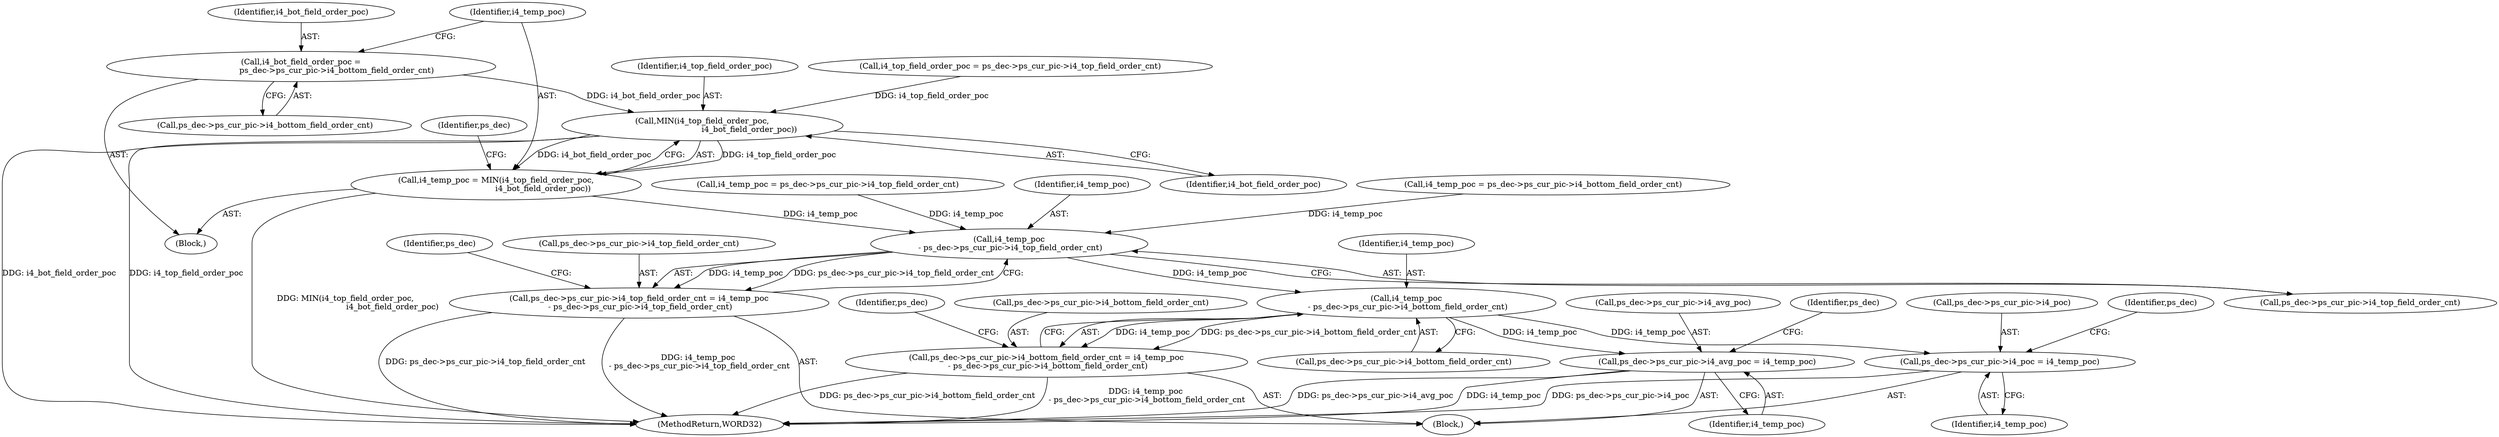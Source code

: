 digraph "0_Android_0b23c81c3dd9ec38f7e6806a3955fed1925541a0_2@pointer" {
"1001321" [label="(Call,i4_bot_field_order_poc =\n                            ps_dec->ps_cur_pic->i4_bottom_field_order_cnt)"];
"1001330" [label="(Call,MIN(i4_top_field_order_poc,\n                                     i4_bot_field_order_poc))"];
"1001328" [label="(Call,i4_temp_poc = MIN(i4_top_field_order_poc,\n                                     i4_bot_field_order_poc))"];
"1001360" [label="(Call,i4_temp_poc\n - ps_dec->ps_cur_pic->i4_top_field_order_cnt)"];
"1001354" [label="(Call,ps_dec->ps_cur_pic->i4_top_field_order_cnt = i4_temp_poc\n - ps_dec->ps_cur_pic->i4_top_field_order_cnt)"];
"1001373" [label="(Call,i4_temp_poc\n - ps_dec->ps_cur_pic->i4_bottom_field_order_cnt)"];
"1001367" [label="(Call,ps_dec->ps_cur_pic->i4_bottom_field_order_cnt = i4_temp_poc\n - ps_dec->ps_cur_pic->i4_bottom_field_order_cnt)"];
"1001380" [label="(Call,ps_dec->ps_cur_pic->i4_poc = i4_temp_poc)"];
"1001387" [label="(Call,ps_dec->ps_cur_pic->i4_avg_poc = i4_temp_poc)"];
"1002589" [label="(MethodReturn,WORD32)"];
"1001330" [label="(Call,MIN(i4_top_field_order_poc,\n                                     i4_bot_field_order_poc))"];
"1001355" [label="(Call,ps_dec->ps_cur_pic->i4_top_field_order_cnt)"];
"1001323" [label="(Call,ps_dec->ps_cur_pic->i4_bottom_field_order_cnt)"];
"1001313" [label="(Block,)"];
"1001329" [label="(Identifier,i4_temp_poc)"];
"1001322" [label="(Identifier,i4_bot_field_order_poc)"];
"1001362" [label="(Call,ps_dec->ps_cur_pic->i4_top_field_order_cnt)"];
"1001339" [label="(Call,i4_temp_poc = ps_dec->ps_cur_pic->i4_top_field_order_cnt)"];
"1001380" [label="(Call,ps_dec->ps_cur_pic->i4_poc = i4_temp_poc)"];
"1001304" [label="(Block,)"];
"1001390" [label="(Identifier,ps_dec)"];
"1001321" [label="(Call,i4_bot_field_order_poc =\n                            ps_dec->ps_cur_pic->i4_bottom_field_order_cnt)"];
"1001361" [label="(Identifier,i4_temp_poc)"];
"1001357" [label="(Identifier,ps_dec)"];
"1001396" [label="(Identifier,ps_dec)"];
"1001373" [label="(Call,i4_temp_poc\n - ps_dec->ps_cur_pic->i4_bottom_field_order_cnt)"];
"1001314" [label="(Call,i4_top_field_order_poc = ps_dec->ps_cur_pic->i4_top_field_order_cnt)"];
"1001381" [label="(Call,ps_dec->ps_cur_pic->i4_poc)"];
"1001332" [label="(Identifier,i4_bot_field_order_poc)"];
"1001388" [label="(Call,ps_dec->ps_cur_pic->i4_avg_poc)"];
"1001328" [label="(Call,i4_temp_poc = MIN(i4_top_field_order_poc,\n                                     i4_bot_field_order_poc))"];
"1001383" [label="(Identifier,ps_dec)"];
"1001347" [label="(Call,i4_temp_poc = ps_dec->ps_cur_pic->i4_bottom_field_order_cnt)"];
"1001360" [label="(Call,i4_temp_poc\n - ps_dec->ps_cur_pic->i4_top_field_order_cnt)"];
"1001370" [label="(Identifier,ps_dec)"];
"1001386" [label="(Identifier,i4_temp_poc)"];
"1001375" [label="(Call,ps_dec->ps_cur_pic->i4_bottom_field_order_cnt)"];
"1001374" [label="(Identifier,i4_temp_poc)"];
"1001368" [label="(Call,ps_dec->ps_cur_pic->i4_bottom_field_order_cnt)"];
"1001331" [label="(Identifier,i4_top_field_order_poc)"];
"1001354" [label="(Call,ps_dec->ps_cur_pic->i4_top_field_order_cnt = i4_temp_poc\n - ps_dec->ps_cur_pic->i4_top_field_order_cnt)"];
"1001367" [label="(Call,ps_dec->ps_cur_pic->i4_bottom_field_order_cnt = i4_temp_poc\n - ps_dec->ps_cur_pic->i4_bottom_field_order_cnt)"];
"1001393" [label="(Identifier,i4_temp_poc)"];
"1001387" [label="(Call,ps_dec->ps_cur_pic->i4_avg_poc = i4_temp_poc)"];
"1001321" -> "1001313"  [label="AST: "];
"1001321" -> "1001323"  [label="CFG: "];
"1001322" -> "1001321"  [label="AST: "];
"1001323" -> "1001321"  [label="AST: "];
"1001329" -> "1001321"  [label="CFG: "];
"1001321" -> "1001330"  [label="DDG: i4_bot_field_order_poc"];
"1001330" -> "1001328"  [label="AST: "];
"1001330" -> "1001332"  [label="CFG: "];
"1001331" -> "1001330"  [label="AST: "];
"1001332" -> "1001330"  [label="AST: "];
"1001328" -> "1001330"  [label="CFG: "];
"1001330" -> "1002589"  [label="DDG: i4_bot_field_order_poc"];
"1001330" -> "1002589"  [label="DDG: i4_top_field_order_poc"];
"1001330" -> "1001328"  [label="DDG: i4_top_field_order_poc"];
"1001330" -> "1001328"  [label="DDG: i4_bot_field_order_poc"];
"1001314" -> "1001330"  [label="DDG: i4_top_field_order_poc"];
"1001328" -> "1001313"  [label="AST: "];
"1001329" -> "1001328"  [label="AST: "];
"1001357" -> "1001328"  [label="CFG: "];
"1001328" -> "1002589"  [label="DDG: MIN(i4_top_field_order_poc,\n                                     i4_bot_field_order_poc)"];
"1001328" -> "1001360"  [label="DDG: i4_temp_poc"];
"1001360" -> "1001354"  [label="AST: "];
"1001360" -> "1001362"  [label="CFG: "];
"1001361" -> "1001360"  [label="AST: "];
"1001362" -> "1001360"  [label="AST: "];
"1001354" -> "1001360"  [label="CFG: "];
"1001360" -> "1001354"  [label="DDG: i4_temp_poc"];
"1001360" -> "1001354"  [label="DDG: ps_dec->ps_cur_pic->i4_top_field_order_cnt"];
"1001347" -> "1001360"  [label="DDG: i4_temp_poc"];
"1001339" -> "1001360"  [label="DDG: i4_temp_poc"];
"1001360" -> "1001373"  [label="DDG: i4_temp_poc"];
"1001354" -> "1001304"  [label="AST: "];
"1001355" -> "1001354"  [label="AST: "];
"1001370" -> "1001354"  [label="CFG: "];
"1001354" -> "1002589"  [label="DDG: ps_dec->ps_cur_pic->i4_top_field_order_cnt"];
"1001354" -> "1002589"  [label="DDG: i4_temp_poc\n - ps_dec->ps_cur_pic->i4_top_field_order_cnt"];
"1001373" -> "1001367"  [label="AST: "];
"1001373" -> "1001375"  [label="CFG: "];
"1001374" -> "1001373"  [label="AST: "];
"1001375" -> "1001373"  [label="AST: "];
"1001367" -> "1001373"  [label="CFG: "];
"1001373" -> "1001367"  [label="DDG: i4_temp_poc"];
"1001373" -> "1001367"  [label="DDG: ps_dec->ps_cur_pic->i4_bottom_field_order_cnt"];
"1001373" -> "1001380"  [label="DDG: i4_temp_poc"];
"1001373" -> "1001387"  [label="DDG: i4_temp_poc"];
"1001367" -> "1001304"  [label="AST: "];
"1001368" -> "1001367"  [label="AST: "];
"1001383" -> "1001367"  [label="CFG: "];
"1001367" -> "1002589"  [label="DDG: i4_temp_poc\n - ps_dec->ps_cur_pic->i4_bottom_field_order_cnt"];
"1001367" -> "1002589"  [label="DDG: ps_dec->ps_cur_pic->i4_bottom_field_order_cnt"];
"1001380" -> "1001304"  [label="AST: "];
"1001380" -> "1001386"  [label="CFG: "];
"1001381" -> "1001380"  [label="AST: "];
"1001386" -> "1001380"  [label="AST: "];
"1001390" -> "1001380"  [label="CFG: "];
"1001380" -> "1002589"  [label="DDG: ps_dec->ps_cur_pic->i4_poc"];
"1001387" -> "1001304"  [label="AST: "];
"1001387" -> "1001393"  [label="CFG: "];
"1001388" -> "1001387"  [label="AST: "];
"1001393" -> "1001387"  [label="AST: "];
"1001396" -> "1001387"  [label="CFG: "];
"1001387" -> "1002589"  [label="DDG: ps_dec->ps_cur_pic->i4_avg_poc"];
"1001387" -> "1002589"  [label="DDG: i4_temp_poc"];
}
